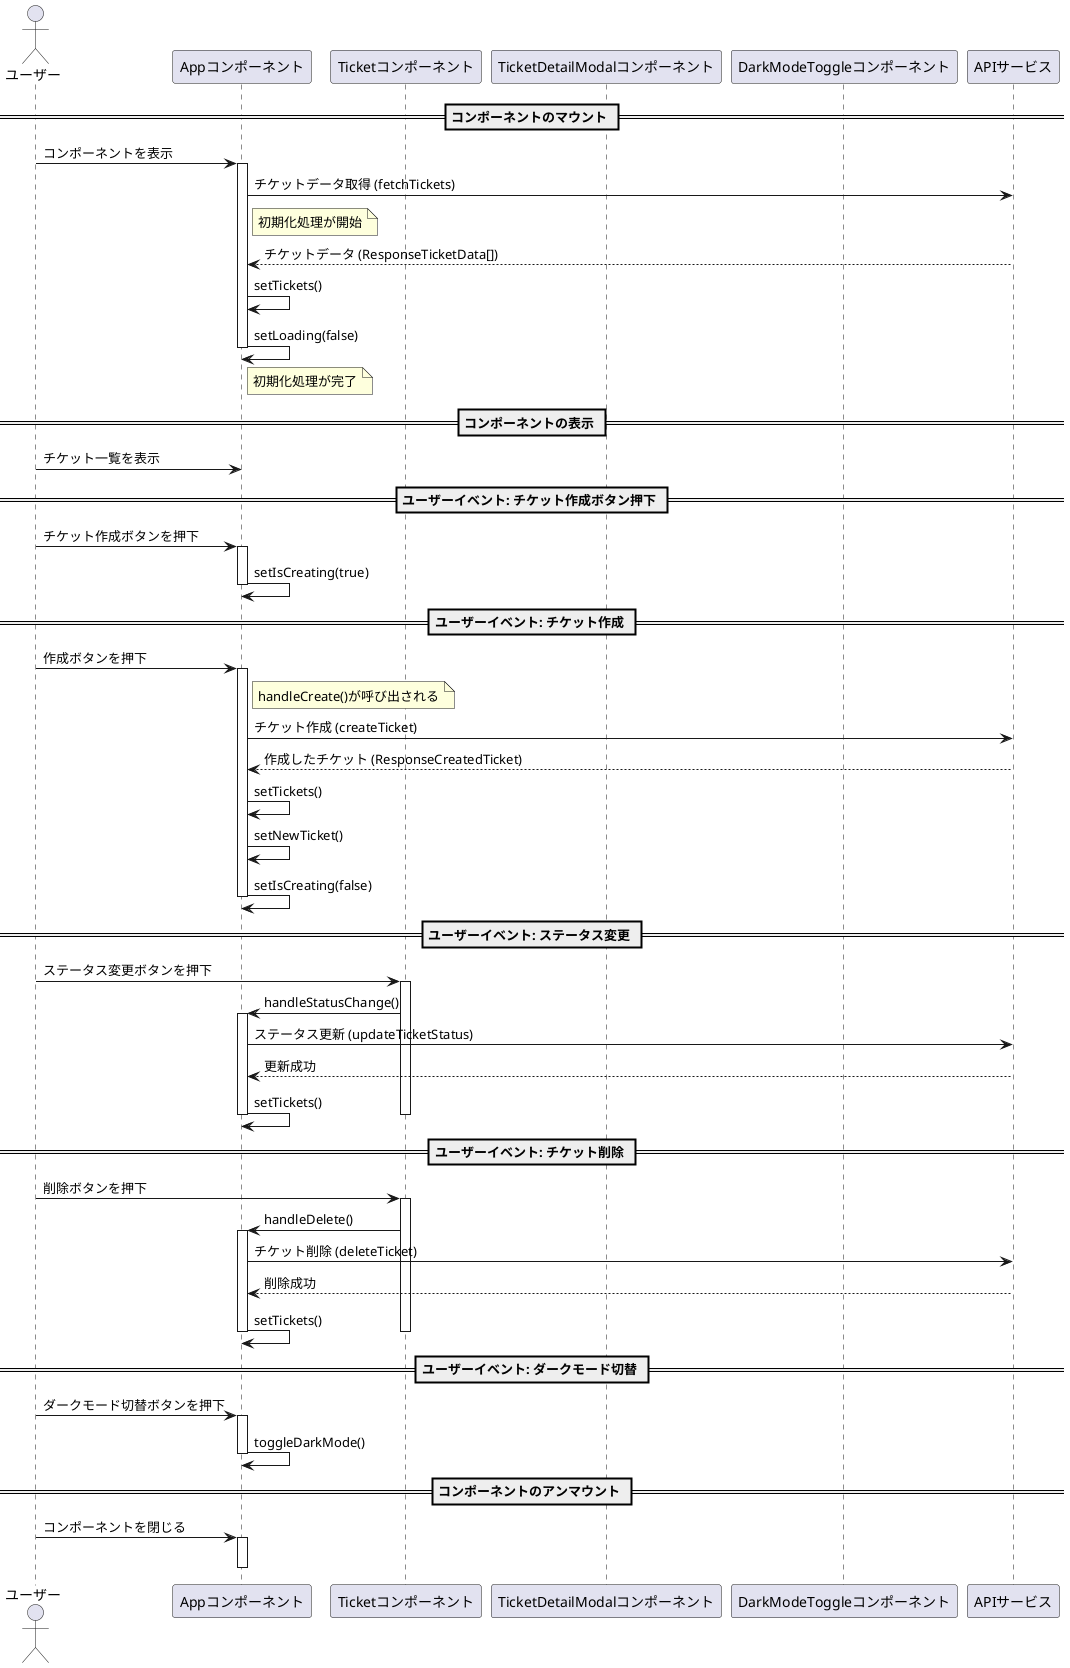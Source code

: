 @startuml
actor ユーザー
participant App as "Appコンポーネント"
participant Ticket as "Ticketコンポーネント"
participant TicketDetailModal as "TicketDetailModalコンポーネント"
participant DarkModeToggle as "DarkModeToggleコンポーネント"
participant API as "APIサービス"

== コンポーネントのマウント ==
ユーザー -> App : コンポーネントを表示
activate App
App -> API : チケットデータ取得 (fetchTickets)
note right of App : 初期化処理が開始
API --> App : チケットデータ (ResponseTicketData[])
App -> App : setTickets()
App -> App : setLoading(false)
deactivate App
note right of App : 初期化処理が完了

== コンポーネントの表示 ==
ユーザー -> App : チケット一覧を表示

== ユーザーイベント: チケット作成ボタン押下 ==
ユーザー -> App : チケット作成ボタンを押下
activate App
App -> App : setIsCreating(true)
deactivate App

== ユーザーイベント: チケット作成 ==
ユーザー -> App : 作成ボタンを押下
activate App
note right of App : handleCreate()が呼び出される
App -> API : チケット作成 (createTicket)
API --> App : 作成したチケット (ResponseCreatedTicket)
App -> App : setTickets()
App -> App : setNewTicket()
App -> App : setIsCreating(false)
deactivate App

== ユーザーイベント: ステータス変更 ==
ユーザー -> Ticket : ステータス変更ボタンを押下
activate Ticket
Ticket -> App : handleStatusChange()
activate App
App -> API : ステータス更新 (updateTicketStatus)
API --> App : 更新成功
App -> App : setTickets()
deactivate App
deactivate Ticket

== ユーザーイベント: チケット削除 ==
ユーザー -> Ticket : 削除ボタンを押下
activate Ticket
Ticket -> App : handleDelete()
activate App
App -> API : チケット削除 (deleteTicket)
API --> App : 削除成功
App -> App : setTickets()
deactivate App
deactivate Ticket

== ユーザーイベント: ダークモード切替 ==
ユーザー -> App : ダークモード切替ボタンを押下
activate App
App -> App : toggleDarkMode()
deactivate App

== コンポーネントのアンマウント ==
ユーザー -> App : コンポーネントを閉じる
activate App
deactivate App
@enduml